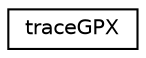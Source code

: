 digraph "Graphical Class Hierarchy"
{
  edge [fontname="Helvetica",fontsize="10",labelfontname="Helvetica",labelfontsize="10"];
  node [fontname="Helvetica",fontsize="10",shape=record];
  rankdir="LR";
  Node1 [label="traceGPX",height=0.2,width=0.4,color="black", fillcolor="white", style="filled",URL="$classtrace_g_p_x.html",tooltip="Draw the GPX line. "];
}

